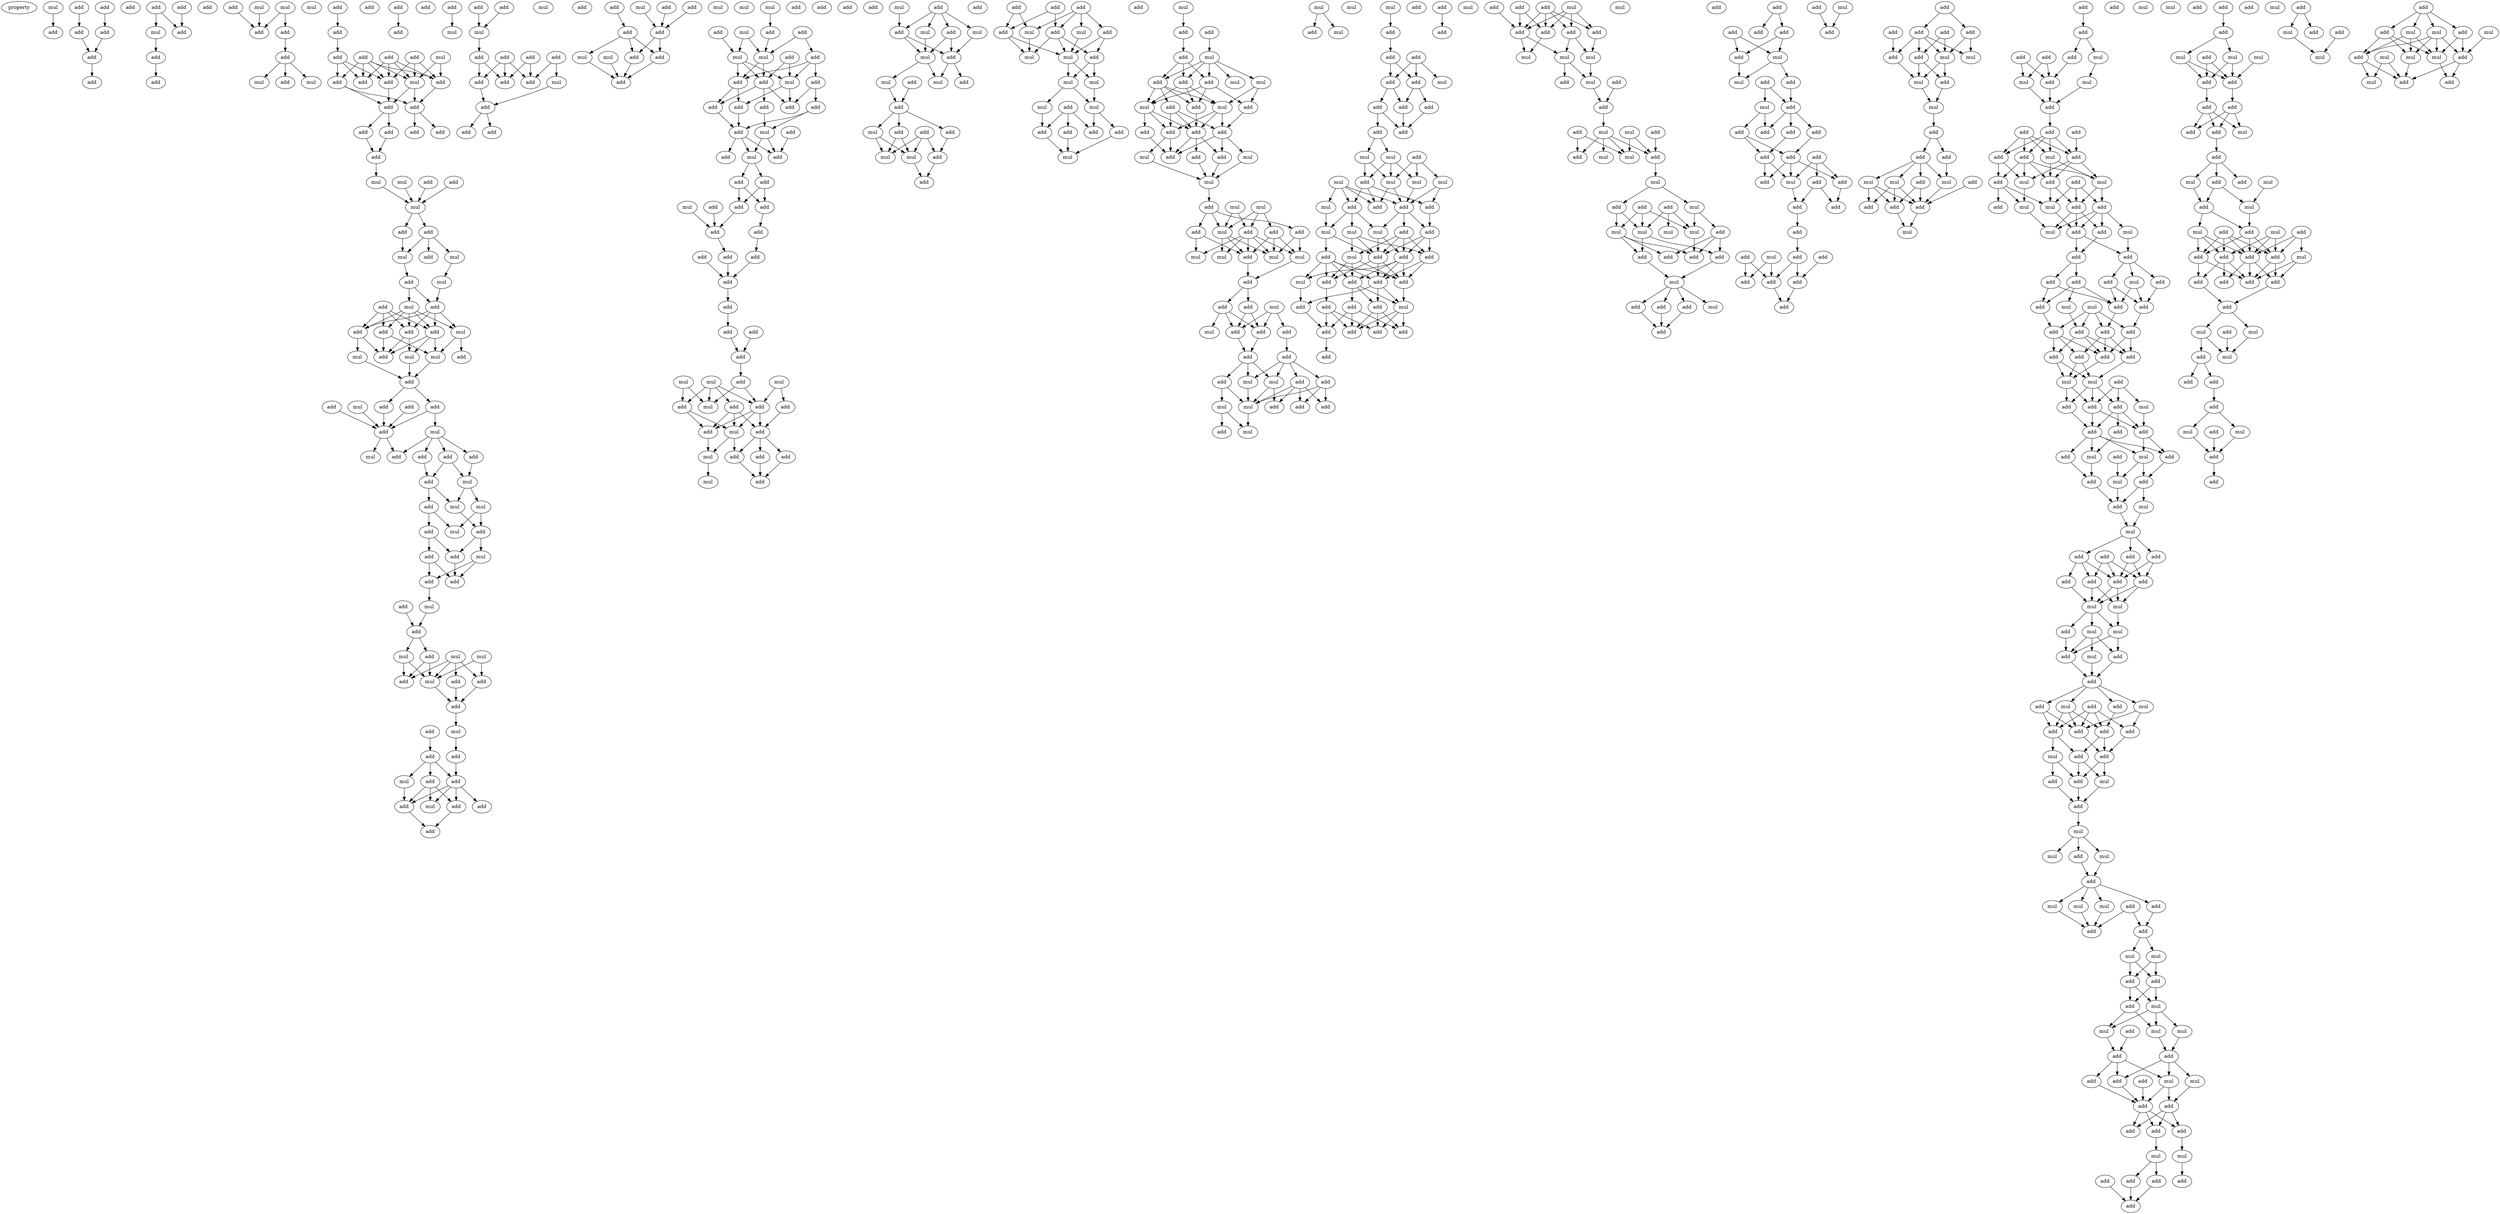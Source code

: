 digraph {
    node [fontcolor=black]
    property [mul=2,lf=1.3]
    0 [ label = mul ];
    1 [ label = add ];
    2 [ label = add ];
    3 [ label = add ];
    4 [ label = add ];
    5 [ label = add ];
    6 [ label = add ];
    7 [ label = add ];
    8 [ label = add ];
    9 [ label = add ];
    10 [ label = add ];
    11 [ label = add ];
    12 [ label = mul ];
    13 [ label = add ];
    14 [ label = add ];
    15 [ label = add ];
    16 [ label = add ];
    17 [ label = mul ];
    18 [ label = mul ];
    19 [ label = add ];
    20 [ label = add ];
    21 [ label = add ];
    22 [ label = mul ];
    23 [ label = mul ];
    24 [ label = add ];
    25 [ label = mul ];
    26 [ label = add ];
    27 [ label = add ];
    28 [ label = add ];
    29 [ label = add ];
    30 [ label = add ];
    31 [ label = mul ];
    32 [ label = add ];
    33 [ label = add ];
    34 [ label = add ];
    35 [ label = add ];
    36 [ label = add ];
    37 [ label = mul ];
    38 [ label = add ];
    39 [ label = add ];
    40 [ label = add ];
    41 [ label = add ];
    42 [ label = add ];
    43 [ label = add ];
    44 [ label = add ];
    45 [ label = add ];
    46 [ label = mul ];
    47 [ label = mul ];
    48 [ label = add ];
    49 [ label = add ];
    50 [ label = mul ];
    51 [ label = add ];
    52 [ label = add ];
    53 [ label = add ];
    54 [ label = mul ];
    55 [ label = add ];
    56 [ label = mul ];
    57 [ label = add ];
    58 [ label = add ];
    59 [ label = mul ];
    60 [ label = add ];
    61 [ label = mul ];
    62 [ label = add ];
    63 [ label = add ];
    64 [ label = mul ];
    65 [ label = add ];
    66 [ label = add ];
    67 [ label = add ];
    68 [ label = add ];
    69 [ label = mul ];
    70 [ label = mul ];
    71 [ label = add ];
    72 [ label = mul ];
    73 [ label = add ];
    74 [ label = add ];
    75 [ label = mul ];
    76 [ label = add ];
    77 [ label = add ];
    78 [ label = add ];
    79 [ label = add ];
    80 [ label = mul ];
    81 [ label = add ];
    82 [ label = add ];
    83 [ label = mul ];
    84 [ label = add ];
    85 [ label = add ];
    86 [ label = mul ];
    87 [ label = add ];
    88 [ label = mul ];
    89 [ label = add ];
    90 [ label = mul ];
    91 [ label = add ];
    92 [ label = add ];
    93 [ label = mul ];
    94 [ label = mul ];
    95 [ label = add ];
    96 [ label = add ];
    97 [ label = add ];
    98 [ label = add ];
    99 [ label = add ];
    100 [ label = mul ];
    101 [ label = add ];
    102 [ label = mul ];
    103 [ label = add ];
    104 [ label = mul ];
    105 [ label = mul ];
    106 [ label = add ];
    107 [ label = add ];
    108 [ label = add ];
    109 [ label = mul ];
    110 [ label = add ];
    111 [ label = add ];
    112 [ label = add ];
    113 [ label = mul ];
    114 [ label = add ];
    115 [ label = add ];
    116 [ label = add ];
    117 [ label = mul ];
    118 [ label = add ];
    119 [ label = add ];
    120 [ label = mul ];
    121 [ label = add ];
    122 [ label = add ];
    123 [ label = add ];
    124 [ label = add ];
    125 [ label = add ];
    126 [ label = mul ];
    127 [ label = mul ];
    128 [ label = add ];
    129 [ label = add ];
    130 [ label = mul ];
    131 [ label = add ];
    132 [ label = add ];
    133 [ label = add ];
    134 [ label = add ];
    135 [ label = add ];
    136 [ label = add ];
    137 [ label = mul ];
    138 [ label = add ];
    139 [ label = add ];
    140 [ label = add ];
    141 [ label = add ];
    142 [ label = add ];
    143 [ label = mul ];
    144 [ label = mul ];
    145 [ label = add ];
    146 [ label = add ];
    147 [ label = add ];
    148 [ label = add ];
    149 [ label = add ];
    150 [ label = mul ];
    151 [ label = mul ];
    152 [ label = mul ];
    153 [ label = add ];
    154 [ label = add ];
    155 [ label = mul ];
    156 [ label = mul ];
    157 [ label = add ];
    158 [ label = add ];
    159 [ label = add ];
    160 [ label = mul ];
    161 [ label = add ];
    162 [ label = mul ];
    163 [ label = add ];
    164 [ label = mul ];
    165 [ label = add ];
    166 [ label = add ];
    167 [ label = add ];
    168 [ label = add ];
    169 [ label = add ];
    170 [ label = add ];
    171 [ label = add ];
    172 [ label = add ];
    173 [ label = add ];
    174 [ label = mul ];
    175 [ label = add ];
    176 [ label = add ];
    177 [ label = add ];
    178 [ label = mul ];
    179 [ label = add ];
    180 [ label = add ];
    181 [ label = add ];
    182 [ label = mul ];
    183 [ label = add ];
    184 [ label = add ];
    185 [ label = add ];
    186 [ label = add ];
    187 [ label = add ];
    188 [ label = add ];
    189 [ label = add ];
    190 [ label = add ];
    191 [ label = add ];
    192 [ label = add ];
    193 [ label = add ];
    194 [ label = add ];
    195 [ label = add ];
    196 [ label = add ];
    197 [ label = add ];
    198 [ label = add ];
    199 [ label = mul ];
    200 [ label = mul ];
    201 [ label = mul ];
    202 [ label = add ];
    203 [ label = mul ];
    204 [ label = add ];
    205 [ label = add ];
    206 [ label = add ];
    207 [ label = mul ];
    208 [ label = add ];
    209 [ label = add ];
    210 [ label = add ];
    211 [ label = mul ];
    212 [ label = add ];
    213 [ label = add ];
    214 [ label = add ];
    215 [ label = mul ];
    216 [ label = add ];
    217 [ label = add ];
    218 [ label = mul ];
    219 [ label = mul ];
    220 [ label = add ];
    221 [ label = add ];
    222 [ label = mul ];
    223 [ label = add ];
    224 [ label = mul ];
    225 [ label = mul ];
    226 [ label = add ];
    227 [ label = add ];
    228 [ label = mul ];
    229 [ label = add ];
    230 [ label = add ];
    231 [ label = add ];
    232 [ label = add ];
    233 [ label = add ];
    234 [ label = mul ];
    235 [ label = mul ];
    236 [ label = mul ];
    237 [ label = add ];
    238 [ label = add ];
    239 [ label = add ];
    240 [ label = add ];
    241 [ label = add ];
    242 [ label = add ];
    243 [ label = add ];
    244 [ label = add ];
    245 [ label = mul ];
    246 [ label = mul ];
    247 [ label = mul ];
    248 [ label = mul ];
    249 [ label = add ];
    250 [ label = mul ];
    251 [ label = mul ];
    252 [ label = add ];
    253 [ label = mul ];
    254 [ label = mul ];
    255 [ label = add ];
    256 [ label = add ];
    257 [ label = add ];
    258 [ label = add ];
    259 [ label = add ];
    260 [ label = mul ];
    261 [ label = mul ];
    262 [ label = add ];
    263 [ label = add ];
    264 [ label = add ];
    265 [ label = mul ];
    266 [ label = add ];
    267 [ label = mul ];
    268 [ label = add ];
    269 [ label = add ];
    270 [ label = mul ];
    271 [ label = add ];
    272 [ label = add ];
    273 [ label = add ];
    274 [ label = mul ];
    275 [ label = mul ];
    276 [ label = add ];
    277 [ label = add ];
    278 [ label = add ];
    279 [ label = add ];
    280 [ label = add ];
    281 [ label = add ];
    282 [ label = mul ];
    283 [ label = mul ];
    284 [ label = add ];
    285 [ label = mul ];
    286 [ label = add ];
    287 [ label = mul ];
    288 [ label = mul ];
    289 [ label = add ];
    290 [ label = mul ];
    291 [ label = add ];
    292 [ label = add ];
    293 [ label = add ];
    294 [ label = mul ];
    295 [ label = add ];
    296 [ label = mul ];
    297 [ label = mul ];
    298 [ label = mul ];
    299 [ label = add ];
    300 [ label = add ];
    301 [ label = mul ];
    302 [ label = add ];
    303 [ label = add ];
    304 [ label = add ];
    305 [ label = add ];
    306 [ label = mul ];
    307 [ label = add ];
    308 [ label = add ];
    309 [ label = add ];
    310 [ label = mul ];
    311 [ label = add ];
    312 [ label = mul ];
    313 [ label = add ];
    314 [ label = add ];
    315 [ label = mul ];
    316 [ label = mul ];
    317 [ label = add ];
    318 [ label = add ];
    319 [ label = add ];
    320 [ label = mul ];
    321 [ label = mul ];
    322 [ label = add ];
    323 [ label = mul ];
    324 [ label = mul ];
    325 [ label = mul ];
    326 [ label = add ];
    327 [ label = add ];
    328 [ label = add ];
    329 [ label = add ];
    330 [ label = mul ];
    331 [ label = add ];
    332 [ label = add ];
    333 [ label = add ];
    334 [ label = mul ];
    335 [ label = add ];
    336 [ label = add ];
    337 [ label = add ];
    338 [ label = add ];
    339 [ label = add ];
    340 [ label = add ];
    341 [ label = mul ];
    342 [ label = add ];
    343 [ label = mul ];
    344 [ label = mul ];
    345 [ label = mul ];
    346 [ label = add ];
    347 [ label = mul ];
    348 [ label = mul ];
    349 [ label = add ];
    350 [ label = add ];
    351 [ label = add ];
    352 [ label = mul ];
    353 [ label = add ];
    354 [ label = add ];
    355 [ label = mul ];
    356 [ label = mul ];
    357 [ label = mul ];
    358 [ label = add ];
    359 [ label = add ];
    360 [ label = add ];
    361 [ label = mul ];
    362 [ label = add ];
    363 [ label = add ];
    364 [ label = add ];
    365 [ label = mul ];
    366 [ label = add ];
    367 [ label = add ];
    368 [ label = add ];
    369 [ label = add ];
    370 [ label = add ];
    371 [ label = mul ];
    372 [ label = add ];
    373 [ label = add ];
    374 [ label = add ];
    375 [ label = add ];
    376 [ label = add ];
    377 [ label = add ];
    378 [ label = add ];
    379 [ label = mul ];
    380 [ label = add ];
    381 [ label = add ];
    382 [ label = add ];
    383 [ label = add ];
    384 [ label = add ];
    385 [ label = add ];
    386 [ label = add ];
    387 [ label = mul ];
    388 [ label = mul ];
    389 [ label = mul ];
    390 [ label = mul ];
    391 [ label = add ];
    392 [ label = add ];
    393 [ label = add ];
    394 [ label = add ];
    395 [ label = mul ];
    396 [ label = add ];
    397 [ label = mul ];
    398 [ label = mul ];
    399 [ label = add ];
    400 [ label = mul ];
    401 [ label = add ];
    402 [ label = mul ];
    403 [ label = mul ];
    404 [ label = add ];
    405 [ label = add ];
    406 [ label = add ];
    407 [ label = mul ];
    408 [ label = mul ];
    409 [ label = mul ];
    410 [ label = add ];
    411 [ label = mul ];
    412 [ label = mul ];
    413 [ label = add ];
    414 [ label = add ];
    415 [ label = add ];
    416 [ label = add ];
    417 [ label = mul ];
    418 [ label = add ];
    419 [ label = add ];
    420 [ label = add ];
    421 [ label = mul ];
    422 [ label = add ];
    423 [ label = add ];
    424 [ label = add ];
    425 [ label = add ];
    426 [ label = add ];
    427 [ label = add ];
    428 [ label = add ];
    429 [ label = mul ];
    430 [ label = mul ];
    431 [ label = add ];
    432 [ label = add ];
    433 [ label = mul ];
    434 [ label = add ];
    435 [ label = add ];
    436 [ label = add ];
    437 [ label = add ];
    438 [ label = add ];
    439 [ label = add ];
    440 [ label = add ];
    441 [ label = add ];
    442 [ label = add ];
    443 [ label = add ];
    444 [ label = mul ];
    445 [ label = add ];
    446 [ label = add ];
    447 [ label = add ];
    448 [ label = add ];
    449 [ label = add ];
    450 [ label = mul ];
    451 [ label = add ];
    452 [ label = add ];
    453 [ label = add ];
    454 [ label = add ];
    455 [ label = add ];
    456 [ label = add ];
    457 [ label = add ];
    458 [ label = mul ];
    459 [ label = add ];
    460 [ label = add ];
    461 [ label = add ];
    462 [ label = add ];
    463 [ label = add ];
    464 [ label = add ];
    465 [ label = add ];
    466 [ label = add ];
    467 [ label = mul ];
    468 [ label = mul ];
    469 [ label = mul ];
    470 [ label = add ];
    471 [ label = mul ];
    472 [ label = add ];
    473 [ label = add ];
    474 [ label = add ];
    475 [ label = add ];
    476 [ label = mul ];
    477 [ label = mul ];
    478 [ label = add ];
    479 [ label = mul ];
    480 [ label = add ];
    481 [ label = add ];
    482 [ label = add ];
    483 [ label = add ];
    484 [ label = mul ];
    485 [ label = add ];
    486 [ label = add ];
    487 [ label = add ];
    488 [ label = add ];
    489 [ label = mul ];
    490 [ label = mul ];
    491 [ label = mul ];
    492 [ label = add ];
    493 [ label = add ];
    494 [ label = add ];
    495 [ label = add ];
    496 [ label = add ];
    497 [ label = add ];
    498 [ label = add ];
    499 [ label = add ];
    500 [ label = mul ];
    501 [ label = add ];
    502 [ label = mul ];
    503 [ label = add ];
    504 [ label = mul ];
    505 [ label = add ];
    506 [ label = add ];
    507 [ label = mul ];
    508 [ label = add ];
    509 [ label = mul ];
    510 [ label = add ];
    511 [ label = add ];
    512 [ label = mul ];
    513 [ label = mul ];
    514 [ label = add ];
    515 [ label = add ];
    516 [ label = add ];
    517 [ label = add ];
    518 [ label = add ];
    519 [ label = add ];
    520 [ label = add ];
    521 [ label = add ];
    522 [ label = mul ];
    523 [ label = mul ];
    524 [ label = mul ];
    525 [ label = add ];
    526 [ label = add ];
    527 [ label = add ];
    528 [ label = add ];
    529 [ label = add ];
    530 [ label = add ];
    531 [ label = add ];
    532 [ label = add ];
    533 [ label = add ];
    534 [ label = add ];
    535 [ label = add ];
    536 [ label = add ];
    537 [ label = mul ];
    538 [ label = mul ];
    539 [ label = add ];
    540 [ label = mul ];
    541 [ label = add ];
    542 [ label = add ];
    543 [ label = add ];
    544 [ label = add ];
    545 [ label = add ];
    546 [ label = mul ];
    547 [ label = add ];
    548 [ label = add ];
    549 [ label = mul ];
    550 [ label = add ];
    551 [ label = add ];
    552 [ label = mul ];
    553 [ label = add ];
    554 [ label = mul ];
    555 [ label = add ];
    556 [ label = mul ];
    557 [ label = add ];
    558 [ label = add ];
    559 [ label = add ];
    560 [ label = add ];
    561 [ label = add ];
    562 [ label = add ];
    563 [ label = add ];
    564 [ label = add ];
    565 [ label = mul ];
    566 [ label = mul ];
    567 [ label = mul ];
    568 [ label = mul ];
    569 [ label = add ];
    570 [ label = add ];
    571 [ label = mul ];
    572 [ label = add ];
    573 [ label = add ];
    574 [ label = add ];
    575 [ label = add ];
    576 [ label = add ];
    577 [ label = mul ];
    578 [ label = mul ];
    579 [ label = add ];
    580 [ label = add ];
    581 [ label = add ];
    582 [ label = add ];
    583 [ label = add ];
    584 [ label = mul ];
    585 [ label = add ];
    586 [ label = add ];
    587 [ label = mul ];
    588 [ label = add ];
    589 [ label = add ];
    590 [ label = mul ];
    591 [ label = mul ];
    592 [ label = mul ];
    593 [ label = add ];
    594 [ label = mul ];
    595 [ label = add ];
    596 [ label = add ];
    597 [ label = mul ];
    598 [ label = mul ];
    599 [ label = mul ];
    600 [ label = add ];
    601 [ label = add ];
    602 [ label = add ];
    603 [ label = mul ];
    604 [ label = mul ];
    605 [ label = add ];
    606 [ label = add ];
    607 [ label = add ];
    608 [ label = mul ];
    609 [ label = add ];
    610 [ label = mul ];
    611 [ label = mul ];
    612 [ label = mul ];
    613 [ label = mul ];
    614 [ label = add ];
    615 [ label = add ];
    616 [ label = add ];
    617 [ label = mul ];
    618 [ label = add ];
    619 [ label = mul ];
    620 [ label = add ];
    621 [ label = add ];
    622 [ label = add ];
    623 [ label = add ];
    624 [ label = add ];
    625 [ label = add ];
    626 [ label = mul ];
    627 [ label = mul ];
    628 [ label = add ];
    629 [ label = add ];
    630 [ label = add ];
    631 [ label = add ];
    632 [ label = add ];
    633 [ label = add ];
    634 [ label = add ];
    635 [ label = add ];
    636 [ label = add ];
    637 [ label = mul ];
    638 [ label = mul ];
    639 [ label = add ];
    640 [ label = mul ];
    641 [ label = add ];
    642 [ label = add ];
    643 [ label = add ];
    644 [ label = add ];
    645 [ label = add ];
    646 [ label = add ];
    647 [ label = mul ];
    648 [ label = add ];
    649 [ label = add ];
    650 [ label = add ];
    651 [ label = mul ];
    652 [ label = mul ];
    653 [ label = mul ];
    654 [ label = add ];
    655 [ label = add ];
    656 [ label = mul ];
    657 [ label = add ];
    658 [ label = add ];
    659 [ label = mul ];
    660 [ label = add ];
    661 [ label = add ];
    662 [ label = mul ];
    663 [ label = add ];
    664 [ label = add ];
    665 [ label = add ];
    666 [ label = add ];
    667 [ label = add ];
    668 [ label = add ];
    669 [ label = add ];
    670 [ label = add ];
    671 [ label = mul ];
    672 [ label = mul ];
    673 [ label = mul ];
    674 [ label = add ];
    675 [ label = add ];
    676 [ label = add ];
    677 [ label = add ];
    678 [ label = mul ];
    679 [ label = add ];
    680 [ label = mul ];
    681 [ label = add ];
    682 [ label = mul ];
    683 [ label = add ];
    684 [ label = add ];
    685 [ label = mul ];
    686 [ label = add ];
    687 [ label = add ];
    688 [ label = mul ];
    689 [ label = add ];
    690 [ label = add ];
    691 [ label = mul ];
    692 [ label = mul ];
    693 [ label = add ];
    694 [ label = mul ];
    695 [ label = add ];
    696 [ label = mul ];
    697 [ label = mul ];
    698 [ label = mul ];
    699 [ label = add ];
    700 [ label = add ];
    701 [ label = mul ];
    702 [ label = add ];
    0 -> 4 [ name = 0 ];
    1 -> 6 [ name = 1 ];
    3 -> 5 [ name = 2 ];
    5 -> 7 [ name = 3 ];
    6 -> 7 [ name = 4 ];
    7 -> 8 [ name = 5 ];
    9 -> 12 [ name = 6 ];
    9 -> 13 [ name = 7 ];
    11 -> 13 [ name = 8 ];
    12 -> 14 [ name = 9 ];
    14 -> 15 [ name = 10 ];
    16 -> 20 [ name = 11 ];
    17 -> 20 [ name = 12 ];
    18 -> 19 [ name = 13 ];
    18 -> 20 [ name = 14 ];
    19 -> 21 [ name = 15 ];
    21 -> 23 [ name = 16 ];
    21 -> 24 [ name = 17 ];
    21 -> 25 [ name = 18 ];
    26 -> 27 [ name = 19 ];
    27 -> 28 [ name = 20 ];
    28 -> 34 [ name = 21 ];
    28 -> 35 [ name = 22 ];
    28 -> 36 [ name = 23 ];
    29 -> 33 [ name = 24 ];
    29 -> 34 [ name = 25 ];
    29 -> 35 [ name = 26 ];
    29 -> 37 [ name = 27 ];
    30 -> 33 [ name = 28 ];
    30 -> 34 [ name = 29 ];
    30 -> 35 [ name = 30 ];
    30 -> 36 [ name = 31 ];
    30 -> 37 [ name = 32 ];
    31 -> 33 [ name = 33 ];
    31 -> 37 [ name = 34 ];
    32 -> 33 [ name = 35 ];
    32 -> 34 [ name = 36 ];
    32 -> 37 [ name = 37 ];
    33 -> 39 [ name = 38 ];
    34 -> 38 [ name = 39 ];
    36 -> 38 [ name = 40 ];
    36 -> 39 [ name = 41 ];
    37 -> 38 [ name = 42 ];
    37 -> 39 [ name = 43 ];
    38 -> 41 [ name = 44 ];
    38 -> 42 [ name = 45 ];
    39 -> 40 [ name = 46 ];
    39 -> 44 [ name = 47 ];
    41 -> 45 [ name = 48 ];
    42 -> 45 [ name = 49 ];
    45 -> 46 [ name = 50 ];
    46 -> 50 [ name = 51 ];
    47 -> 50 [ name = 52 ];
    48 -> 50 [ name = 53 ];
    49 -> 50 [ name = 54 ];
    50 -> 52 [ name = 55 ];
    50 -> 53 [ name = 56 ];
    51 -> 57 [ name = 57 ];
    52 -> 54 [ name = 58 ];
    52 -> 55 [ name = 59 ];
    52 -> 56 [ name = 60 ];
    53 -> 56 [ name = 61 ];
    54 -> 59 [ name = 62 ];
    56 -> 58 [ name = 63 ];
    58 -> 61 [ name = 64 ];
    58 -> 62 [ name = 65 ];
    59 -> 62 [ name = 66 ];
    60 -> 63 [ name = 67 ];
    60 -> 65 [ name = 68 ];
    60 -> 66 [ name = 69 ];
    60 -> 67 [ name = 70 ];
    61 -> 63 [ name = 71 ];
    61 -> 64 [ name = 72 ];
    61 -> 65 [ name = 73 ];
    61 -> 66 [ name = 74 ];
    61 -> 67 [ name = 75 ];
    62 -> 63 [ name = 76 ];
    62 -> 64 [ name = 77 ];
    62 -> 65 [ name = 78 ];
    62 -> 67 [ name = 79 ];
    63 -> 68 [ name = 80 ];
    63 -> 70 [ name = 81 ];
    63 -> 72 [ name = 82 ];
    64 -> 71 [ name = 83 ];
    64 -> 72 [ name = 84 ];
    65 -> 68 [ name = 85 ];
    65 -> 69 [ name = 86 ];
    66 -> 68 [ name = 87 ];
    66 -> 72 [ name = 88 ];
    67 -> 68 [ name = 89 ];
    67 -> 70 [ name = 90 ];
    69 -> 73 [ name = 91 ];
    70 -> 73 [ name = 92 ];
    72 -> 73 [ name = 93 ];
    73 -> 76 [ name = 94 ];
    73 -> 78 [ name = 95 ];
    74 -> 79 [ name = 96 ];
    75 -> 79 [ name = 97 ];
    76 -> 79 [ name = 98 ];
    76 -> 80 [ name = 99 ];
    77 -> 79 [ name = 100 ];
    78 -> 79 [ name = 101 ];
    79 -> 82 [ name = 102 ];
    79 -> 83 [ name = 103 ];
    80 -> 81 [ name = 104 ];
    80 -> 82 [ name = 105 ];
    80 -> 84 [ name = 106 ];
    80 -> 85 [ name = 107 ];
    81 -> 86 [ name = 108 ];
    81 -> 87 [ name = 109 ];
    84 -> 86 [ name = 110 ];
    85 -> 87 [ name = 111 ];
    86 -> 88 [ name = 112 ];
    86 -> 90 [ name = 113 ];
    87 -> 89 [ name = 114 ];
    87 -> 90 [ name = 115 ];
    88 -> 92 [ name = 116 ];
    88 -> 93 [ name = 117 ];
    89 -> 91 [ name = 118 ];
    89 -> 93 [ name = 119 ];
    90 -> 92 [ name = 120 ];
    91 -> 95 [ name = 121 ];
    91 -> 96 [ name = 122 ];
    92 -> 94 [ name = 123 ];
    92 -> 95 [ name = 124 ];
    94 -> 97 [ name = 125 ];
    94 -> 98 [ name = 126 ];
    95 -> 97 [ name = 127 ];
    96 -> 97 [ name = 128 ];
    96 -> 98 [ name = 129 ];
    98 -> 100 [ name = 130 ];
    99 -> 101 [ name = 131 ];
    100 -> 101 [ name = 132 ];
    101 -> 102 [ name = 133 ];
    101 -> 103 [ name = 134 ];
    102 -> 106 [ name = 135 ];
    102 -> 109 [ name = 136 ];
    103 -> 106 [ name = 137 ];
    103 -> 109 [ name = 138 ];
    104 -> 108 [ name = 139 ];
    104 -> 109 [ name = 140 ];
    105 -> 106 [ name = 141 ];
    105 -> 107 [ name = 142 ];
    105 -> 108 [ name = 143 ];
    105 -> 109 [ name = 144 ];
    107 -> 110 [ name = 145 ];
    108 -> 110 [ name = 146 ];
    109 -> 110 [ name = 147 ];
    110 -> 113 [ name = 148 ];
    112 -> 114 [ name = 149 ];
    113 -> 115 [ name = 150 ];
    114 -> 116 [ name = 151 ];
    114 -> 117 [ name = 152 ];
    114 -> 118 [ name = 153 ];
    115 -> 118 [ name = 154 ];
    116 -> 119 [ name = 155 ];
    116 -> 120 [ name = 156 ];
    116 -> 122 [ name = 157 ];
    117 -> 122 [ name = 158 ];
    118 -> 119 [ name = 159 ];
    118 -> 120 [ name = 160 ];
    118 -> 121 [ name = 161 ];
    118 -> 122 [ name = 162 ];
    119 -> 123 [ name = 163 ];
    122 -> 123 [ name = 164 ];
    124 -> 126 [ name = 165 ];
    125 -> 130 [ name = 166 ];
    129 -> 130 [ name = 167 ];
    130 -> 133 [ name = 168 ];
    131 -> 135 [ name = 169 ];
    131 -> 136 [ name = 170 ];
    131 -> 138 [ name = 171 ];
    132 -> 136 [ name = 172 ];
    132 -> 138 [ name = 173 ];
    133 -> 135 [ name = 174 ];
    133 -> 138 [ name = 175 ];
    134 -> 136 [ name = 176 ];
    134 -> 137 [ name = 177 ];
    135 -> 139 [ name = 178 ];
    137 -> 139 [ name = 179 ];
    139 -> 140 [ name = 180 ];
    139 -> 141 [ name = 181 ];
    142 -> 147 [ name = 182 ];
    143 -> 148 [ name = 183 ];
    145 -> 148 [ name = 184 ];
    146 -> 148 [ name = 185 ];
    147 -> 149 [ name = 186 ];
    147 -> 152 [ name = 187 ];
    147 -> 153 [ name = 188 ];
    148 -> 149 [ name = 189 ];
    148 -> 153 [ name = 190 ];
    149 -> 154 [ name = 191 ];
    150 -> 154 [ name = 192 ];
    152 -> 154 [ name = 193 ];
    153 -> 154 [ name = 194 ];
    155 -> 158 [ name = 195 ];
    156 -> 160 [ name = 196 ];
    156 -> 162 [ name = 197 ];
    157 -> 160 [ name = 198 ];
    157 -> 163 [ name = 199 ];
    158 -> 160 [ name = 200 ];
    159 -> 162 [ name = 201 ];
    160 -> 165 [ name = 202 ];
    160 -> 166 [ name = 203 ];
    161 -> 164 [ name = 204 ];
    161 -> 166 [ name = 205 ];
    162 -> 164 [ name = 206 ];
    162 -> 165 [ name = 207 ];
    162 -> 166 [ name = 208 ];
    163 -> 164 [ name = 209 ];
    163 -> 165 [ name = 210 ];
    163 -> 167 [ name = 211 ];
    164 -> 168 [ name = 212 ];
    164 -> 171 [ name = 213 ];
    165 -> 169 [ name = 214 ];
    165 -> 171 [ name = 215 ];
    166 -> 168 [ name = 216 ];
    166 -> 169 [ name = 217 ];
    166 -> 170 [ name = 218 ];
    167 -> 168 [ name = 219 ];
    167 -> 172 [ name = 220 ];
    169 -> 175 [ name = 221 ];
    170 -> 174 [ name = 222 ];
    171 -> 175 [ name = 223 ];
    172 -> 174 [ name = 224 ];
    172 -> 175 [ name = 225 ];
    173 -> 177 [ name = 226 ];
    174 -> 177 [ name = 227 ];
    174 -> 178 [ name = 228 ];
    175 -> 176 [ name = 229 ];
    175 -> 177 [ name = 230 ];
    175 -> 178 [ name = 231 ];
    178 -> 179 [ name = 232 ];
    178 -> 180 [ name = 233 ];
    179 -> 181 [ name = 234 ];
    179 -> 184 [ name = 235 ];
    180 -> 181 [ name = 236 ];
    180 -> 184 [ name = 237 ];
    181 -> 185 [ name = 238 ];
    182 -> 186 [ name = 239 ];
    183 -> 186 [ name = 240 ];
    184 -> 186 [ name = 241 ];
    185 -> 189 [ name = 242 ];
    186 -> 188 [ name = 243 ];
    187 -> 190 [ name = 244 ];
    188 -> 190 [ name = 245 ];
    189 -> 190 [ name = 246 ];
    190 -> 191 [ name = 247 ];
    191 -> 194 [ name = 248 ];
    194 -> 197 [ name = 249 ];
    195 -> 197 [ name = 250 ];
    197 -> 198 [ name = 251 ];
    198 -> 203 [ name = 252 ];
    198 -> 206 [ name = 253 ];
    199 -> 202 [ name = 254 ];
    199 -> 206 [ name = 255 ];
    200 -> 203 [ name = 256 ];
    200 -> 204 [ name = 257 ];
    200 -> 205 [ name = 258 ];
    200 -> 206 [ name = 259 ];
    201 -> 203 [ name = 260 ];
    201 -> 205 [ name = 261 ];
    202 -> 208 [ name = 262 ];
    204 -> 207 [ name = 263 ];
    204 -> 208 [ name = 264 ];
    204 -> 209 [ name = 265 ];
    205 -> 207 [ name = 266 ];
    205 -> 209 [ name = 267 ];
    206 -> 207 [ name = 268 ];
    206 -> 208 [ name = 269 ];
    206 -> 209 [ name = 270 ];
    207 -> 211 [ name = 271 ];
    207 -> 213 [ name = 272 ];
    208 -> 210 [ name = 273 ];
    208 -> 212 [ name = 274 ];
    208 -> 213 [ name = 275 ];
    209 -> 211 [ name = 276 ];
    210 -> 214 [ name = 277 ];
    211 -> 215 [ name = 278 ];
    212 -> 214 [ name = 279 ];
    213 -> 214 [ name = 280 ];
    217 -> 219 [ name = 281 ];
    217 -> 220 [ name = 282 ];
    217 -> 221 [ name = 283 ];
    217 -> 222 [ name = 284 ];
    218 -> 220 [ name = 285 ];
    219 -> 224 [ name = 286 ];
    220 -> 223 [ name = 287 ];
    220 -> 224 [ name = 288 ];
    221 -> 223 [ name = 289 ];
    221 -> 224 [ name = 290 ];
    222 -> 223 [ name = 291 ];
    223 -> 228 [ name = 292 ];
    223 -> 229 [ name = 293 ];
    224 -> 225 [ name = 294 ];
    224 -> 228 [ name = 295 ];
    225 -> 230 [ name = 296 ];
    226 -> 230 [ name = 297 ];
    230 -> 231 [ name = 298 ];
    230 -> 232 [ name = 299 ];
    230 -> 234 [ name = 300 ];
    231 -> 235 [ name = 301 ];
    231 -> 236 [ name = 302 ];
    232 -> 237 [ name = 303 ];
    233 -> 235 [ name = 304 ];
    233 -> 236 [ name = 305 ];
    233 -> 237 [ name = 306 ];
    234 -> 235 [ name = 307 ];
    234 -> 236 [ name = 308 ];
    236 -> 238 [ name = 309 ];
    237 -> 238 [ name = 310 ];
    239 -> 242 [ name = 311 ];
    239 -> 244 [ name = 312 ];
    240 -> 242 [ name = 313 ];
    240 -> 243 [ name = 314 ];
    240 -> 245 [ name = 315 ];
    240 -> 246 [ name = 316 ];
    241 -> 244 [ name = 317 ];
    241 -> 245 [ name = 318 ];
    242 -> 247 [ name = 319 ];
    242 -> 248 [ name = 320 ];
    242 -> 249 [ name = 321 ];
    243 -> 248 [ name = 322 ];
    243 -> 249 [ name = 323 ];
    244 -> 247 [ name = 324 ];
    244 -> 248 [ name = 325 ];
    245 -> 247 [ name = 326 ];
    246 -> 248 [ name = 327 ];
    248 -> 250 [ name = 328 ];
    248 -> 251 [ name = 329 ];
    249 -> 250 [ name = 330 ];
    249 -> 251 [ name = 331 ];
    250 -> 254 [ name = 332 ];
    251 -> 253 [ name = 333 ];
    251 -> 254 [ name = 334 ];
    252 -> 256 [ name = 335 ];
    252 -> 257 [ name = 336 ];
    252 -> 258 [ name = 337 ];
    253 -> 257 [ name = 338 ];
    254 -> 258 [ name = 339 ];
    254 -> 259 [ name = 340 ];
    256 -> 260 [ name = 341 ];
    257 -> 260 [ name = 342 ];
    259 -> 260 [ name = 343 ];
    261 -> 262 [ name = 344 ];
    262 -> 264 [ name = 345 ];
    263 -> 265 [ name = 346 ];
    264 -> 266 [ name = 347 ];
    264 -> 268 [ name = 348 ];
    264 -> 269 [ name = 349 ];
    265 -> 266 [ name = 350 ];
    265 -> 267 [ name = 351 ];
    265 -> 268 [ name = 352 ];
    265 -> 269 [ name = 353 ];
    265 -> 270 [ name = 354 ];
    266 -> 271 [ name = 355 ];
    266 -> 273 [ name = 356 ];
    266 -> 274 [ name = 357 ];
    266 -> 275 [ name = 358 ];
    267 -> 272 [ name = 359 ];
    267 -> 274 [ name = 360 ];
    268 -> 273 [ name = 361 ];
    268 -> 274 [ name = 362 ];
    268 -> 275 [ name = 363 ];
    269 -> 272 [ name = 364 ];
    269 -> 273 [ name = 365 ];
    269 -> 275 [ name = 366 ];
    271 -> 276 [ name = 367 ];
    271 -> 277 [ name = 368 ];
    271 -> 279 [ name = 369 ];
    272 -> 277 [ name = 370 ];
    273 -> 276 [ name = 371 ];
    274 -> 276 [ name = 372 ];
    274 -> 277 [ name = 373 ];
    274 -> 279 [ name = 374 ];
    275 -> 276 [ name = 375 ];
    275 -> 278 [ name = 376 ];
    275 -> 279 [ name = 377 ];
    276 -> 280 [ name = 378 ];
    276 -> 281 [ name = 379 ];
    276 -> 284 [ name = 380 ];
    277 -> 281 [ name = 381 ];
    277 -> 283 [ name = 382 ];
    277 -> 284 [ name = 383 ];
    278 -> 284 [ name = 384 ];
    279 -> 282 [ name = 385 ];
    279 -> 284 [ name = 386 ];
    280 -> 285 [ name = 387 ];
    281 -> 285 [ name = 388 ];
    282 -> 285 [ name = 389 ];
    283 -> 285 [ name = 390 ];
    285 -> 286 [ name = 391 ];
    286 -> 289 [ name = 392 ];
    286 -> 290 [ name = 393 ];
    286 -> 293 [ name = 394 ];
    287 -> 290 [ name = 395 ];
    287 -> 291 [ name = 396 ];
    287 -> 292 [ name = 397 ];
    288 -> 290 [ name = 398 ];
    288 -> 292 [ name = 399 ];
    289 -> 297 [ name = 400 ];
    289 -> 298 [ name = 401 ];
    290 -> 294 [ name = 402 ];
    290 -> 295 [ name = 403 ];
    290 -> 298 [ name = 404 ];
    291 -> 295 [ name = 405 ];
    291 -> 297 [ name = 406 ];
    291 -> 298 [ name = 407 ];
    292 -> 294 [ name = 408 ];
    292 -> 295 [ name = 409 ];
    292 -> 296 [ name = 410 ];
    292 -> 297 [ name = 411 ];
    292 -> 298 [ name = 412 ];
    293 -> 295 [ name = 413 ];
    293 -> 296 [ name = 414 ];
    295 -> 299 [ name = 415 ];
    297 -> 299 [ name = 416 ];
    299 -> 300 [ name = 417 ];
    299 -> 302 [ name = 418 ];
    300 -> 304 [ name = 419 ];
    300 -> 305 [ name = 420 ];
    301 -> 303 [ name = 421 ];
    301 -> 304 [ name = 422 ];
    301 -> 305 [ name = 423 ];
    302 -> 304 [ name = 424 ];
    302 -> 305 [ name = 425 ];
    302 -> 306 [ name = 426 ];
    303 -> 308 [ name = 427 ];
    304 -> 307 [ name = 428 ];
    305 -> 307 [ name = 429 ];
    307 -> 310 [ name = 430 ];
    307 -> 311 [ name = 431 ];
    307 -> 312 [ name = 432 ];
    308 -> 309 [ name = 433 ];
    308 -> 310 [ name = 434 ];
    308 -> 312 [ name = 435 ];
    308 -> 313 [ name = 436 ];
    309 -> 314 [ name = 437 ];
    309 -> 315 [ name = 438 ];
    309 -> 317 [ name = 439 ];
    309 -> 318 [ name = 440 ];
    310 -> 315 [ name = 441 ];
    310 -> 317 [ name = 442 ];
    311 -> 315 [ name = 443 ];
    311 -> 316 [ name = 444 ];
    312 -> 315 [ name = 445 ];
    313 -> 314 [ name = 446 ];
    313 -> 315 [ name = 447 ];
    313 -> 318 [ name = 448 ];
    315 -> 320 [ name = 449 ];
    316 -> 319 [ name = 450 ];
    316 -> 320 [ name = 451 ];
    321 -> 322 [ name = 452 ];
    321 -> 323 [ name = 453 ];
    325 -> 329 [ name = 454 ];
    327 -> 328 [ name = 455 ];
    329 -> 332 [ name = 456 ];
    331 -> 333 [ name = 457 ];
    331 -> 334 [ name = 458 ];
    331 -> 335 [ name = 459 ];
    332 -> 333 [ name = 460 ];
    332 -> 335 [ name = 461 ];
    333 -> 336 [ name = 462 ];
    333 -> 338 [ name = 463 ];
    335 -> 336 [ name = 464 ];
    335 -> 337 [ name = 465 ];
    336 -> 340 [ name = 466 ];
    337 -> 340 [ name = 467 ];
    338 -> 339 [ name = 468 ];
    338 -> 340 [ name = 469 ];
    339 -> 341 [ name = 470 ];
    339 -> 343 [ name = 471 ];
    341 -> 345 [ name = 472 ];
    341 -> 346 [ name = 473 ];
    342 -> 345 [ name = 474 ];
    342 -> 347 [ name = 475 ];
    342 -> 348 [ name = 476 ];
    343 -> 345 [ name = 477 ];
    343 -> 346 [ name = 478 ];
    343 -> 347 [ name = 479 ];
    344 -> 349 [ name = 480 ];
    344 -> 351 [ name = 481 ];
    344 -> 352 [ name = 482 ];
    344 -> 353 [ name = 483 ];
    345 -> 351 [ name = 484 ];
    345 -> 353 [ name = 485 ];
    346 -> 349 [ name = 486 ];
    346 -> 350 [ name = 487 ];
    346 -> 353 [ name = 488 ];
    347 -> 351 [ name = 489 ];
    348 -> 350 [ name = 490 ];
    348 -> 351 [ name = 491 ];
    349 -> 355 [ name = 492 ];
    349 -> 356 [ name = 493 ];
    349 -> 357 [ name = 494 ];
    350 -> 358 [ name = 495 ];
    351 -> 354 [ name = 496 ];
    351 -> 357 [ name = 497 ];
    351 -> 358 [ name = 498 ];
    352 -> 355 [ name = 499 ];
    354 -> 360 [ name = 500 ];
    354 -> 361 [ name = 501 ];
    354 -> 362 [ name = 502 ];
    354 -> 363 [ name = 503 ];
    355 -> 359 [ name = 504 ];
    355 -> 362 [ name = 505 ];
    356 -> 361 [ name = 506 ];
    356 -> 362 [ name = 507 ];
    356 -> 363 [ name = 508 ];
    357 -> 360 [ name = 509 ];
    357 -> 362 [ name = 510 ];
    358 -> 360 [ name = 511 ];
    358 -> 362 [ name = 512 ];
    358 -> 363 [ name = 513 ];
    359 -> 364 [ name = 514 ];
    359 -> 365 [ name = 515 ];
    359 -> 366 [ name = 516 ];
    359 -> 367 [ name = 517 ];
    359 -> 368 [ name = 518 ];
    360 -> 364 [ name = 519 ];
    360 -> 365 [ name = 520 ];
    360 -> 367 [ name = 521 ];
    360 -> 368 [ name = 522 ];
    361 -> 364 [ name = 523 ];
    361 -> 366 [ name = 524 ];
    361 -> 367 [ name = 525 ];
    362 -> 366 [ name = 526 ];
    362 -> 367 [ name = 527 ];
    362 -> 368 [ name = 528 ];
    363 -> 367 [ name = 529 ];
    363 -> 368 [ name = 530 ];
    364 -> 369 [ name = 531 ];
    364 -> 370 [ name = 532 ];
    364 -> 371 [ name = 533 ];
    365 -> 372 [ name = 534 ];
    366 -> 373 [ name = 535 ];
    367 -> 371 [ name = 536 ];
    368 -> 370 [ name = 537 ];
    368 -> 371 [ name = 538 ];
    368 -> 372 [ name = 539 ];
    369 -> 375 [ name = 540 ];
    369 -> 376 [ name = 541 ];
    369 -> 377 [ name = 542 ];
    370 -> 374 [ name = 543 ];
    370 -> 375 [ name = 544 ];
    370 -> 377 [ name = 545 ];
    371 -> 374 [ name = 546 ];
    371 -> 375 [ name = 547 ];
    371 -> 377 [ name = 548 ];
    372 -> 376 [ name = 549 ];
    373 -> 374 [ name = 550 ];
    373 -> 375 [ name = 551 ];
    373 -> 376 [ name = 552 ];
    376 -> 378 [ name = 553 ];
    379 -> 383 [ name = 554 ];
    379 -> 384 [ name = 555 ];
    379 -> 385 [ name = 556 ];
    379 -> 386 [ name = 557 ];
    380 -> 385 [ name = 558 ];
    381 -> 383 [ name = 559 ];
    381 -> 385 [ name = 560 ];
    382 -> 383 [ name = 561 ];
    382 -> 384 [ name = 562 ];
    382 -> 385 [ name = 563 ];
    382 -> 386 [ name = 564 ];
    383 -> 389 [ name = 565 ];
    384 -> 387 [ name = 566 ];
    385 -> 388 [ name = 567 ];
    385 -> 389 [ name = 568 ];
    386 -> 387 [ name = 569 ];
    386 -> 388 [ name = 570 ];
    387 -> 390 [ name = 571 ];
    388 -> 390 [ name = 572 ];
    388 -> 392 [ name = 573 ];
    390 -> 393 [ name = 574 ];
    391 -> 393 [ name = 575 ];
    393 -> 397 [ name = 576 ];
    394 -> 399 [ name = 577 ];
    394 -> 400 [ name = 578 ];
    396 -> 401 [ name = 579 ];
    397 -> 399 [ name = 580 ];
    397 -> 400 [ name = 581 ];
    397 -> 401 [ name = 582 ];
    397 -> 402 [ name = 583 ];
    398 -> 400 [ name = 584 ];
    398 -> 401 [ name = 585 ];
    401 -> 403 [ name = 586 ];
    403 -> 406 [ name = 587 ];
    403 -> 407 [ name = 588 ];
    404 -> 408 [ name = 589 ];
    404 -> 409 [ name = 590 ];
    404 -> 412 [ name = 591 ];
    405 -> 409 [ name = 592 ];
    405 -> 411 [ name = 593 ];
    405 -> 412 [ name = 594 ];
    406 -> 409 [ name = 595 ];
    406 -> 411 [ name = 596 ];
    407 -> 410 [ name = 597 ];
    407 -> 412 [ name = 598 ];
    409 -> 414 [ name = 599 ];
    409 -> 415 [ name = 600 ];
    410 -> 413 [ name = 601 ];
    410 -> 415 [ name = 602 ];
    410 -> 416 [ name = 603 ];
    411 -> 413 [ name = 604 ];
    411 -> 414 [ name = 605 ];
    411 -> 416 [ name = 606 ];
    412 -> 413 [ name = 607 ];
    414 -> 417 [ name = 608 ];
    415 -> 417 [ name = 609 ];
    417 -> 419 [ name = 610 ];
    417 -> 420 [ name = 611 ];
    417 -> 421 [ name = 612 ];
    417 -> 422 [ name = 613 ];
    419 -> 423 [ name = 614 ];
    420 -> 423 [ name = 615 ];
    422 -> 423 [ name = 616 ];
    424 -> 426 [ name = 617 ];
    424 -> 427 [ name = 618 ];
    425 -> 428 [ name = 619 ];
    425 -> 429 [ name = 620 ];
    426 -> 428 [ name = 621 ];
    426 -> 429 [ name = 622 ];
    428 -> 430 [ name = 623 ];
    429 -> 430 [ name = 624 ];
    429 -> 431 [ name = 625 ];
    431 -> 434 [ name = 626 ];
    432 -> 433 [ name = 627 ];
    432 -> 434 [ name = 628 ];
    433 -> 435 [ name = 629 ];
    433 -> 438 [ name = 630 ];
    434 -> 436 [ name = 631 ];
    434 -> 437 [ name = 632 ];
    434 -> 438 [ name = 633 ];
    435 -> 439 [ name = 634 ];
    435 -> 441 [ name = 635 ];
    436 -> 439 [ name = 636 ];
    437 -> 441 [ name = 637 ];
    439 -> 443 [ name = 638 ];
    439 -> 444 [ name = 639 ];
    439 -> 445 [ name = 640 ];
    440 -> 442 [ name = 641 ];
    440 -> 444 [ name = 642 ];
    440 -> 445 [ name = 643 ];
    441 -> 443 [ name = 644 ];
    441 -> 444 [ name = 645 ];
    442 -> 446 [ name = 646 ];
    442 -> 447 [ name = 647 ];
    444 -> 446 [ name = 648 ];
    445 -> 447 [ name = 649 ];
    446 -> 448 [ name = 650 ];
    448 -> 451 [ name = 651 ];
    449 -> 453 [ name = 652 ];
    449 -> 454 [ name = 653 ];
    450 -> 453 [ name = 654 ];
    450 -> 454 [ name = 655 ];
    451 -> 454 [ name = 656 ];
    451 -> 455 [ name = 657 ];
    452 -> 455 [ name = 658 ];
    454 -> 456 [ name = 659 ];
    455 -> 456 [ name = 660 ];
    457 -> 459 [ name = 661 ];
    458 -> 459 [ name = 662 ];
    460 -> 461 [ name = 663 ];
    460 -> 464 [ name = 664 ];
    461 -> 465 [ name = 665 ];
    461 -> 466 [ name = 666 ];
    461 -> 467 [ name = 667 ];
    461 -> 468 [ name = 668 ];
    462 -> 465 [ name = 669 ];
    462 -> 467 [ name = 670 ];
    463 -> 466 [ name = 671 ];
    464 -> 467 [ name = 672 ];
    464 -> 468 [ name = 673 ];
    465 -> 469 [ name = 674 ];
    465 -> 470 [ name = 675 ];
    466 -> 469 [ name = 676 ];
    467 -> 469 [ name = 677 ];
    467 -> 470 [ name = 678 ];
    469 -> 471 [ name = 679 ];
    470 -> 471 [ name = 680 ];
    471 -> 472 [ name = 681 ];
    472 -> 473 [ name = 682 ];
    472 -> 474 [ name = 683 ];
    473 -> 476 [ name = 684 ];
    473 -> 477 [ name = 685 ];
    473 -> 478 [ name = 686 ];
    473 -> 479 [ name = 687 ];
    474 -> 477 [ name = 688 ];
    475 -> 481 [ name = 689 ];
    476 -> 480 [ name = 690 ];
    476 -> 481 [ name = 691 ];
    476 -> 482 [ name = 692 ];
    477 -> 481 [ name = 693 ];
    478 -> 480 [ name = 694 ];
    478 -> 481 [ name = 695 ];
    479 -> 480 [ name = 696 ];
    479 -> 481 [ name = 697 ];
    479 -> 482 [ name = 698 ];
    480 -> 484 [ name = 699 ];
    481 -> 484 [ name = 700 ];
    483 -> 485 [ name = 701 ];
    485 -> 487 [ name = 702 ];
    485 -> 489 [ name = 703 ];
    486 -> 490 [ name = 704 ];
    486 -> 492 [ name = 705 ];
    487 -> 492 [ name = 706 ];
    488 -> 490 [ name = 707 ];
    488 -> 492 [ name = 708 ];
    489 -> 491 [ name = 709 ];
    490 -> 494 [ name = 710 ];
    491 -> 494 [ name = 711 ];
    492 -> 494 [ name = 712 ];
    494 -> 496 [ name = 713 ];
    495 -> 498 [ name = 714 ];
    495 -> 499 [ name = 715 ];
    495 -> 500 [ name = 716 ];
    495 -> 501 [ name = 717 ];
    496 -> 498 [ name = 718 ];
    496 -> 499 [ name = 719 ];
    496 -> 500 [ name = 720 ];
    496 -> 501 [ name = 721 ];
    497 -> 498 [ name = 722 ];
    498 -> 502 [ name = 723 ];
    498 -> 504 [ name = 724 ];
    498 -> 505 [ name = 725 ];
    499 -> 504 [ name = 726 ];
    499 -> 506 [ name = 727 ];
    500 -> 502 [ name = 728 ];
    500 -> 505 [ name = 729 ];
    501 -> 502 [ name = 730 ];
    501 -> 504 [ name = 731 ];
    501 -> 505 [ name = 732 ];
    501 -> 506 [ name = 733 ];
    502 -> 508 [ name = 734 ];
    502 -> 510 [ name = 735 ];
    503 -> 508 [ name = 736 ];
    503 -> 509 [ name = 737 ];
    503 -> 510 [ name = 738 ];
    504 -> 507 [ name = 739 ];
    505 -> 508 [ name = 740 ];
    505 -> 509 [ name = 741 ];
    506 -> 507 [ name = 742 ];
    506 -> 509 [ name = 743 ];
    506 -> 511 [ name = 744 ];
    507 -> 513 [ name = 745 ];
    508 -> 513 [ name = 746 ];
    508 -> 514 [ name = 747 ];
    508 -> 515 [ name = 748 ];
    509 -> 515 [ name = 749 ];
    510 -> 512 [ name = 750 ];
    510 -> 513 [ name = 751 ];
    510 -> 514 [ name = 752 ];
    510 -> 515 [ name = 753 ];
    512 -> 517 [ name = 754 ];
    514 -> 516 [ name = 755 ];
    515 -> 516 [ name = 756 ];
    515 -> 517 [ name = 757 ];
    516 -> 519 [ name = 758 ];
    516 -> 521 [ name = 759 ];
    517 -> 518 [ name = 760 ];
    517 -> 520 [ name = 761 ];
    517 -> 522 [ name = 762 ];
    518 -> 525 [ name = 763 ];
    518 -> 527 [ name = 764 ];
    519 -> 526 [ name = 765 ];
    519 -> 527 [ name = 766 ];
    520 -> 525 [ name = 767 ];
    521 -> 524 [ name = 768 ];
    521 -> 526 [ name = 769 ];
    521 -> 527 [ name = 770 ];
    522 -> 525 [ name = 771 ];
    522 -> 527 [ name = 772 ];
    523 -> 528 [ name = 773 ];
    523 -> 529 [ name = 774 ];
    523 -> 530 [ name = 775 ];
    523 -> 531 [ name = 776 ];
    524 -> 529 [ name = 777 ];
    525 -> 531 [ name = 778 ];
    526 -> 530 [ name = 779 ];
    527 -> 528 [ name = 780 ];
    528 -> 533 [ name = 781 ];
    528 -> 534 [ name = 782 ];
    528 -> 535 [ name = 783 ];
    529 -> 532 [ name = 784 ];
    529 -> 533 [ name = 785 ];
    529 -> 534 [ name = 786 ];
    530 -> 532 [ name = 787 ];
    530 -> 534 [ name = 788 ];
    530 -> 535 [ name = 789 ];
    531 -> 533 [ name = 790 ];
    531 -> 534 [ name = 791 ];
    532 -> 537 [ name = 792 ];
    532 -> 538 [ name = 793 ];
    533 -> 538 [ name = 794 ];
    534 -> 537 [ name = 795 ];
    535 -> 537 [ name = 796 ];
    535 -> 538 [ name = 797 ];
    536 -> 539 [ name = 798 ];
    536 -> 540 [ name = 799 ];
    536 -> 541 [ name = 800 ];
    537 -> 541 [ name = 801 ];
    537 -> 542 [ name = 802 ];
    538 -> 539 [ name = 803 ];
    538 -> 541 [ name = 804 ];
    538 -> 542 [ name = 805 ];
    539 -> 543 [ name = 806 ];
    539 -> 544 [ name = 807 ];
    539 -> 545 [ name = 808 ];
    540 -> 545 [ name = 809 ];
    541 -> 543 [ name = 810 ];
    541 -> 545 [ name = 811 ];
    542 -> 543 [ name = 812 ];
    543 -> 546 [ name = 813 ];
    543 -> 547 [ name = 814 ];
    543 -> 548 [ name = 815 ];
    543 -> 549 [ name = 816 ];
    544 -> 546 [ name = 817 ];
    545 -> 548 [ name = 818 ];
    545 -> 549 [ name = 819 ];
    546 -> 553 [ name = 820 ];
    547 -> 553 [ name = 821 ];
    548 -> 551 [ name = 822 ];
    549 -> 551 [ name = 823 ];
    549 -> 552 [ name = 824 ];
    550 -> 552 [ name = 825 ];
    551 -> 554 [ name = 826 ];
    551 -> 555 [ name = 827 ];
    552 -> 555 [ name = 828 ];
    553 -> 555 [ name = 829 ];
    554 -> 556 [ name = 830 ];
    555 -> 556 [ name = 831 ];
    556 -> 558 [ name = 832 ];
    556 -> 559 [ name = 833 ];
    556 -> 560 [ name = 834 ];
    557 -> 562 [ name = 835 ];
    557 -> 563 [ name = 836 ];
    557 -> 564 [ name = 837 ];
    558 -> 561 [ name = 838 ];
    558 -> 562 [ name = 839 ];
    558 -> 564 [ name = 840 ];
    559 -> 562 [ name = 841 ];
    559 -> 563 [ name = 842 ];
    560 -> 562 [ name = 843 ];
    560 -> 563 [ name = 844 ];
    561 -> 566 [ name = 845 ];
    562 -> 565 [ name = 846 ];
    562 -> 566 [ name = 847 ];
    563 -> 565 [ name = 848 ];
    563 -> 566 [ name = 849 ];
    564 -> 565 [ name = 850 ];
    564 -> 566 [ name = 851 ];
    565 -> 567 [ name = 852 ];
    566 -> 567 [ name = 853 ];
    566 -> 568 [ name = 854 ];
    566 -> 569 [ name = 855 ];
    567 -> 570 [ name = 856 ];
    567 -> 572 [ name = 857 ];
    568 -> 570 [ name = 858 ];
    568 -> 571 [ name = 859 ];
    568 -> 572 [ name = 860 ];
    569 -> 570 [ name = 861 ];
    570 -> 573 [ name = 862 ];
    571 -> 573 [ name = 863 ];
    572 -> 573 [ name = 864 ];
    573 -> 574 [ name = 865 ];
    573 -> 575 [ name = 866 ];
    573 -> 577 [ name = 867 ];
    573 -> 578 [ name = 868 ];
    574 -> 580 [ name = 869 ];
    574 -> 581 [ name = 870 ];
    575 -> 582 [ name = 871 ];
    576 -> 579 [ name = 872 ];
    576 -> 580 [ name = 873 ];
    576 -> 581 [ name = 874 ];
    576 -> 582 [ name = 875 ];
    577 -> 579 [ name = 876 ];
    577 -> 581 [ name = 877 ];
    578 -> 580 [ name = 878 ];
    578 -> 581 [ name = 879 ];
    578 -> 582 [ name = 880 ];
    579 -> 583 [ name = 881 ];
    580 -> 584 [ name = 882 ];
    580 -> 585 [ name = 883 ];
    581 -> 583 [ name = 884 ];
    582 -> 583 [ name = 885 ];
    582 -> 585 [ name = 886 ];
    583 -> 586 [ name = 887 ];
    583 -> 587 [ name = 888 ];
    584 -> 586 [ name = 889 ];
    584 -> 588 [ name = 890 ];
    585 -> 586 [ name = 891 ];
    585 -> 587 [ name = 892 ];
    586 -> 589 [ name = 893 ];
    587 -> 589 [ name = 894 ];
    588 -> 589 [ name = 895 ];
    589 -> 590 [ name = 896 ];
    590 -> 592 [ name = 897 ];
    590 -> 593 [ name = 898 ];
    590 -> 594 [ name = 899 ];
    593 -> 595 [ name = 900 ];
    594 -> 595 [ name = 901 ];
    595 -> 597 [ name = 902 ];
    595 -> 598 [ name = 903 ];
    595 -> 599 [ name = 904 ];
    595 -> 600 [ name = 905 ];
    596 -> 601 [ name = 906 ];
    596 -> 602 [ name = 907 ];
    597 -> 602 [ name = 908 ];
    598 -> 602 [ name = 909 ];
    599 -> 602 [ name = 910 ];
    600 -> 601 [ name = 911 ];
    601 -> 603 [ name = 912 ];
    601 -> 604 [ name = 913 ];
    603 -> 605 [ name = 914 ];
    603 -> 606 [ name = 915 ];
    604 -> 605 [ name = 916 ];
    604 -> 606 [ name = 917 ];
    605 -> 607 [ name = 918 ];
    605 -> 608 [ name = 919 ];
    606 -> 607 [ name = 920 ];
    606 -> 608 [ name = 921 ];
    607 -> 611 [ name = 922 ];
    607 -> 612 [ name = 923 ];
    608 -> 611 [ name = 924 ];
    608 -> 612 [ name = 925 ];
    608 -> 613 [ name = 926 ];
    609 -> 615 [ name = 927 ];
    611 -> 614 [ name = 928 ];
    612 -> 615 [ name = 929 ];
    613 -> 614 [ name = 930 ];
    614 -> 616 [ name = 931 ];
    614 -> 617 [ name = 932 ];
    614 -> 619 [ name = 933 ];
    615 -> 616 [ name = 934 ];
    615 -> 617 [ name = 935 ];
    615 -> 618 [ name = 936 ];
    616 -> 622 [ name = 937 ];
    617 -> 621 [ name = 938 ];
    617 -> 622 [ name = 939 ];
    618 -> 622 [ name = 940 ];
    619 -> 621 [ name = 941 ];
    620 -> 622 [ name = 942 ];
    621 -> 623 [ name = 943 ];
    621 -> 624 [ name = 944 ];
    621 -> 625 [ name = 945 ];
    622 -> 623 [ name = 946 ];
    622 -> 624 [ name = 947 ];
    622 -> 625 [ name = 948 ];
    624 -> 627 [ name = 949 ];
    625 -> 626 [ name = 950 ];
    626 -> 631 [ name = 951 ];
    627 -> 630 [ name = 952 ];
    627 -> 632 [ name = 953 ];
    629 -> 633 [ name = 954 ];
    630 -> 633 [ name = 955 ];
    632 -> 633 [ name = 956 ];
    634 -> 636 [ name = 957 ];
    636 -> 637 [ name = 958 ];
    636 -> 640 [ name = 959 ];
    637 -> 641 [ name = 960 ];
    637 -> 642 [ name = 961 ];
    638 -> 642 [ name = 962 ];
    639 -> 641 [ name = 963 ];
    639 -> 642 [ name = 964 ];
    640 -> 641 [ name = 965 ];
    640 -> 642 [ name = 966 ];
    641 -> 643 [ name = 967 ];
    642 -> 644 [ name = 968 ];
    643 -> 645 [ name = 969 ];
    643 -> 646 [ name = 970 ];
    643 -> 647 [ name = 971 ];
    644 -> 645 [ name = 972 ];
    644 -> 646 [ name = 973 ];
    644 -> 647 [ name = 974 ];
    646 -> 648 [ name = 975 ];
    648 -> 649 [ name = 976 ];
    648 -> 650 [ name = 977 ];
    648 -> 651 [ name = 978 ];
    649 -> 653 [ name = 979 ];
    649 -> 654 [ name = 980 ];
    651 -> 654 [ name = 981 ];
    652 -> 653 [ name = 982 ];
    653 -> 655 [ name = 983 ];
    654 -> 655 [ name = 984 ];
    654 -> 659 [ name = 985 ];
    655 -> 661 [ name = 986 ];
    655 -> 663 [ name = 987 ];
    655 -> 664 [ name = 988 ];
    656 -> 660 [ name = 989 ];
    656 -> 661 [ name = 990 ];
    656 -> 663 [ name = 991 ];
    657 -> 660 [ name = 992 ];
    657 -> 661 [ name = 993 ];
    657 -> 663 [ name = 994 ];
    657 -> 664 [ name = 995 ];
    658 -> 661 [ name = 996 ];
    658 -> 662 [ name = 997 ];
    658 -> 663 [ name = 998 ];
    659 -> 660 [ name = 999 ];
    659 -> 663 [ name = 1000 ];
    659 -> 664 [ name = 1001 ];
    660 -> 665 [ name = 1002 ];
    660 -> 666 [ name = 1003 ];
    660 -> 668 [ name = 1004 ];
    661 -> 665 [ name = 1005 ];
    661 -> 667 [ name = 1006 ];
    662 -> 665 [ name = 1007 ];
    662 -> 667 [ name = 1008 ];
    663 -> 665 [ name = 1009 ];
    663 -> 666 [ name = 1010 ];
    663 -> 667 [ name = 1011 ];
    664 -> 665 [ name = 1012 ];
    664 -> 668 [ name = 1013 ];
    667 -> 669 [ name = 1014 ];
    668 -> 669 [ name = 1015 ];
    669 -> 671 [ name = 1016 ];
    669 -> 672 [ name = 1017 ];
    670 -> 673 [ name = 1018 ];
    671 -> 673 [ name = 1019 ];
    672 -> 673 [ name = 1020 ];
    672 -> 674 [ name = 1021 ];
    674 -> 675 [ name = 1022 ];
    674 -> 676 [ name = 1023 ];
    676 -> 677 [ name = 1024 ];
    677 -> 678 [ name = 1025 ];
    677 -> 680 [ name = 1026 ];
    678 -> 681 [ name = 1027 ];
    679 -> 681 [ name = 1028 ];
    680 -> 681 [ name = 1029 ];
    681 -> 683 [ name = 1030 ];
    684 -> 685 [ name = 1031 ];
    684 -> 686 [ name = 1032 ];
    685 -> 688 [ name = 1033 ];
    687 -> 688 [ name = 1034 ];
    689 -> 690 [ name = 1035 ];
    689 -> 691 [ name = 1036 ];
    689 -> 692 [ name = 1037 ];
    689 -> 693 [ name = 1038 ];
    690 -> 695 [ name = 1039 ];
    690 -> 697 [ name = 1040 ];
    690 -> 698 [ name = 1041 ];
    691 -> 695 [ name = 1042 ];
    691 -> 697 [ name = 1043 ];
    691 -> 698 [ name = 1044 ];
    691 -> 699 [ name = 1045 ];
    692 -> 695 [ name = 1046 ];
    692 -> 697 [ name = 1047 ];
    692 -> 698 [ name = 1048 ];
    693 -> 697 [ name = 1049 ];
    693 -> 699 [ name = 1050 ];
    694 -> 699 [ name = 1051 ];
    695 -> 700 [ name = 1052 ];
    695 -> 701 [ name = 1053 ];
    696 -> 700 [ name = 1054 ];
    696 -> 701 [ name = 1055 ];
    697 -> 702 [ name = 1056 ];
    698 -> 700 [ name = 1057 ];
    699 -> 700 [ name = 1058 ];
    699 -> 702 [ name = 1059 ];
}
